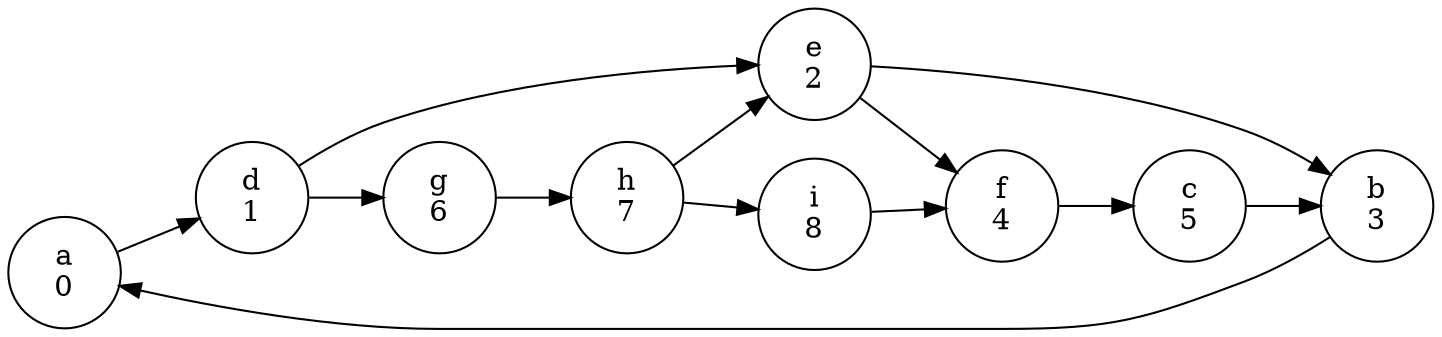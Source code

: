 digraph g {
	rankdir = LR;	node[shape=oval style=filled];
	a[name="a", label="a\n0", fillcolor="white"];
	d[name="d", label="d\n1", fillcolor="white"];
	e[name="e", label="e\n2", fillcolor="white"];
	b[name="b", label="b\n3", fillcolor="white"];
	f[name="f", label="f\n4", fillcolor="white"];
	c[name="c", label="c\n5", fillcolor="white"];
	g[name="g", label="g\n6", fillcolor="white"];
	h[name="h", label="h\n7", fillcolor="white"];
	i[name="i", label="i\n8", fillcolor="white"];

	edge[dir = forward];
	a -> d;
	d -> e;
	d -> g;
	e -> b;
	e -> f;
	b -> a;
	f -> c;
	c -> b;
	g -> h;
	h -> e;
	h -> i;
	i -> f;
}
